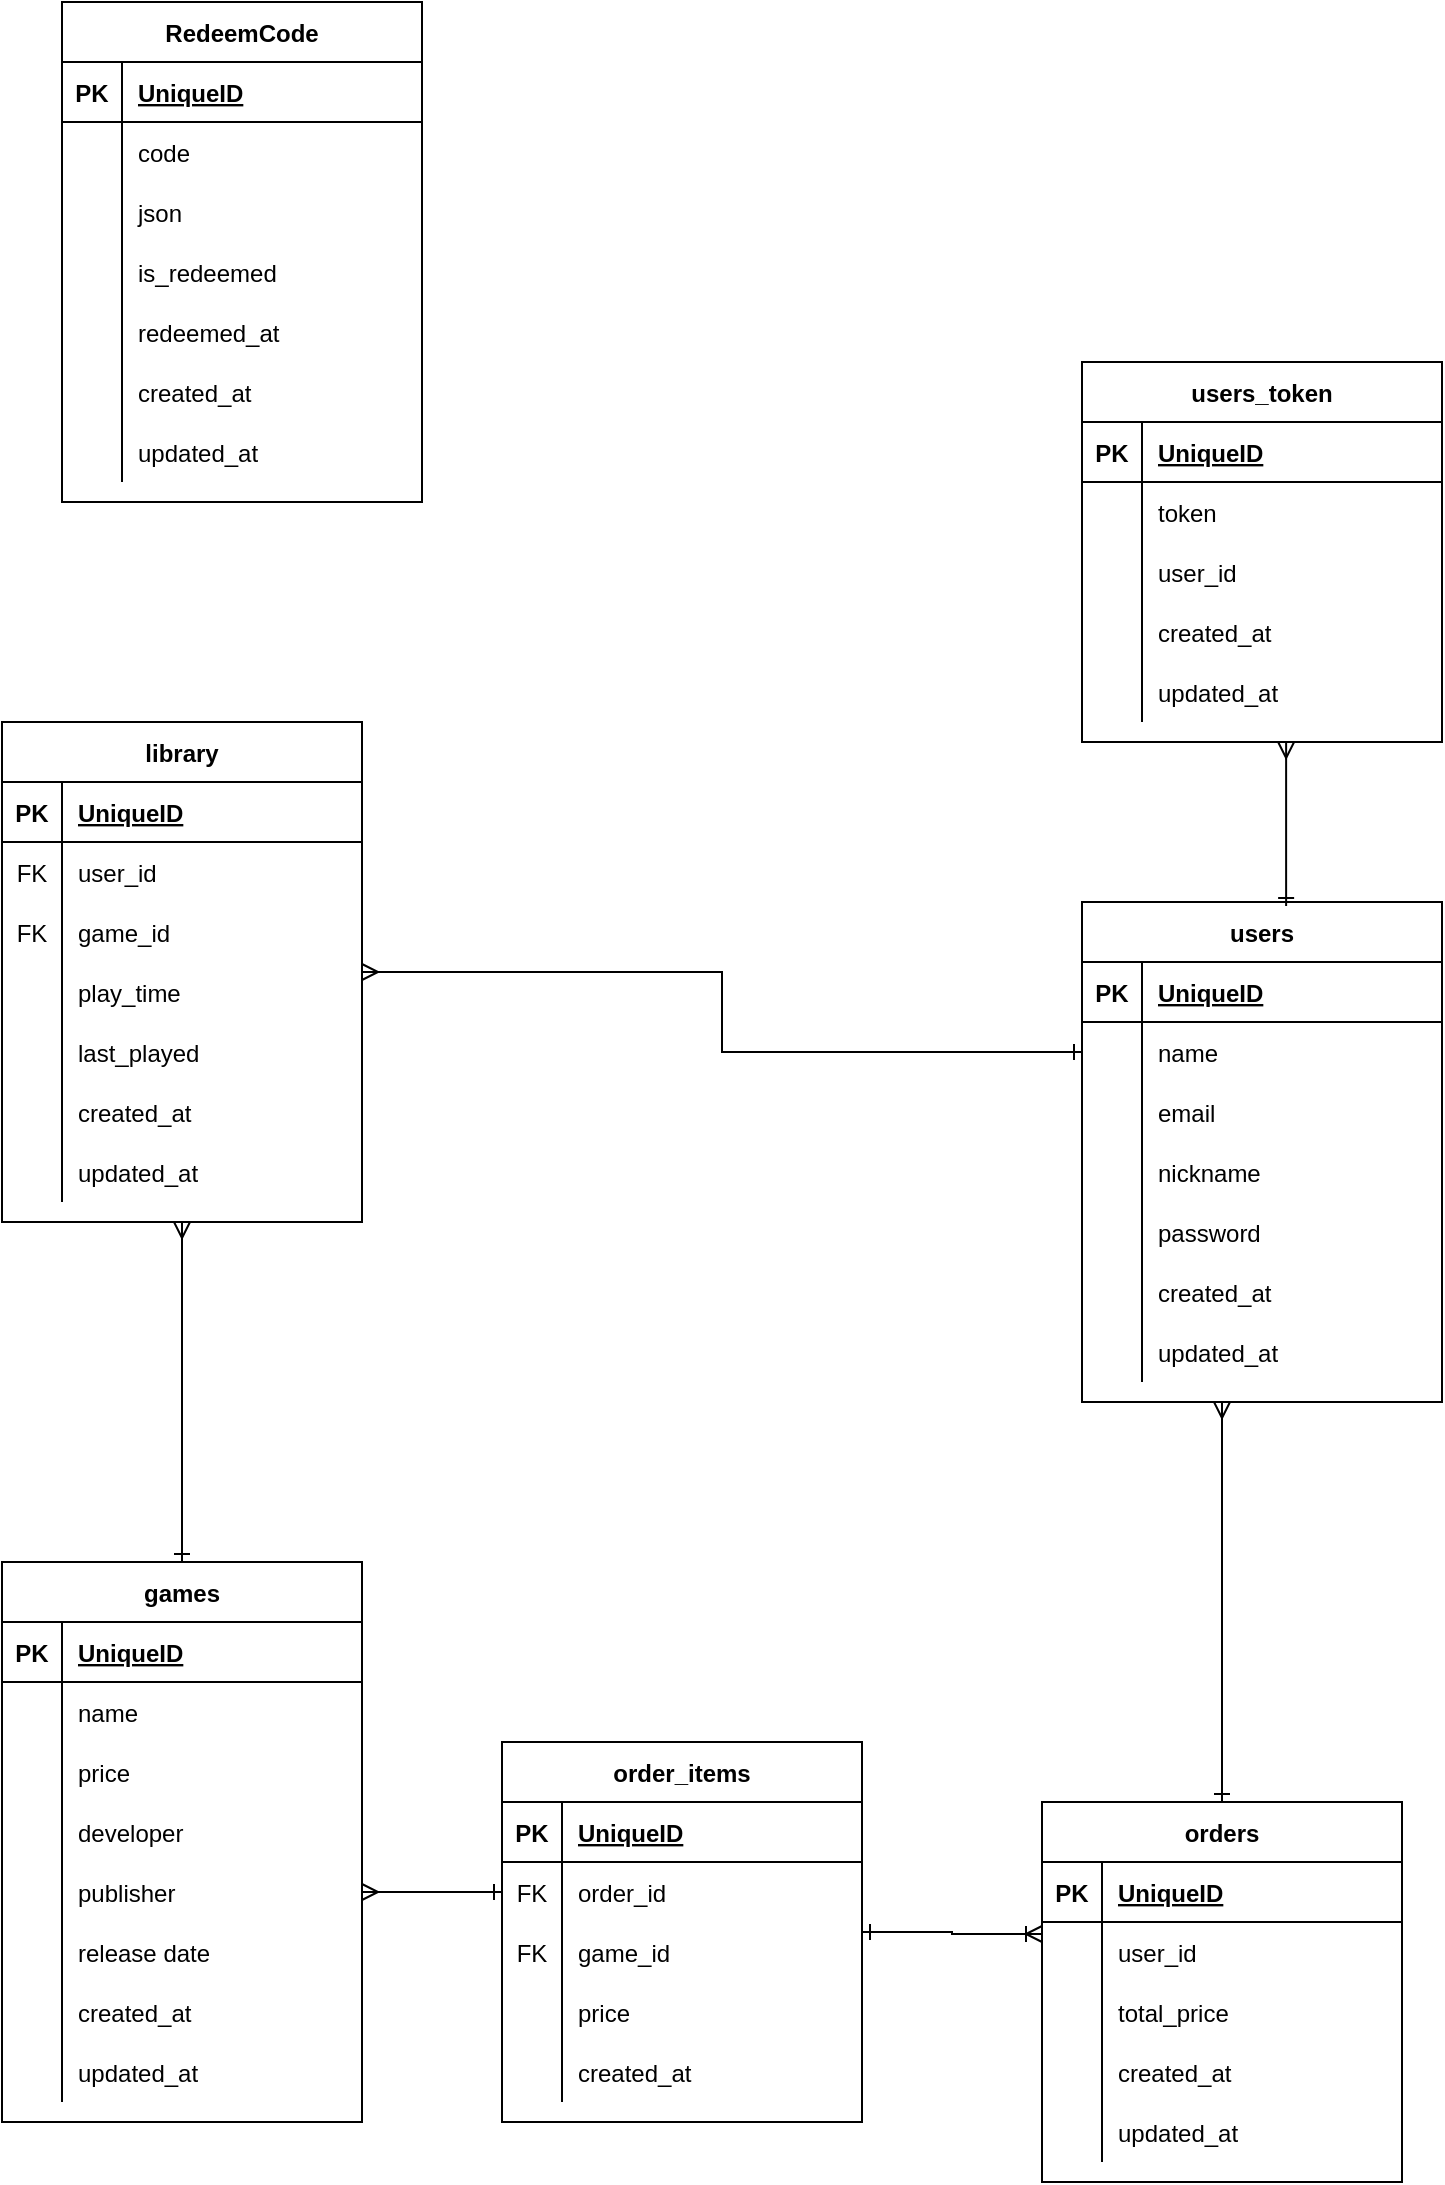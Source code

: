 <mxfile version="14.6.13" type="device"><diagram id="R2lEEEUBdFMjLlhIrx00" name="ER"><mxGraphModel dx="991" dy="1955" grid="1" gridSize="10" guides="1" tooltips="1" connect="1" arrows="1" fold="1" page="1" pageScale="1" pageWidth="850" pageHeight="1100" math="0" shadow="0" extFonts="Permanent Marker^https://fonts.googleapis.com/css?family=Permanent+Marker"><root><mxCell id="0"/><mxCell id="1" parent="0"/><mxCell id="RPmh9qJV6tZpuqH8C6-C-2" value="users" style="shape=table;startSize=30;container=1;collapsible=1;childLayout=tableLayout;fixedRows=1;rowLines=0;fontStyle=1;align=center;resizeLast=1;" parent="1" vertex="1"><mxGeometry x="610" y="200" width="180" height="250" as="geometry"/></mxCell><mxCell id="RPmh9qJV6tZpuqH8C6-C-3" value="" style="shape=partialRectangle;collapsible=0;dropTarget=0;pointerEvents=0;fillColor=none;top=0;left=0;bottom=1;right=0;points=[[0,0.5],[1,0.5]];portConstraint=eastwest;" parent="RPmh9qJV6tZpuqH8C6-C-2" vertex="1"><mxGeometry y="30" width="180" height="30" as="geometry"/></mxCell><mxCell id="RPmh9qJV6tZpuqH8C6-C-4" value="PK" style="shape=partialRectangle;connectable=0;fillColor=none;top=0;left=0;bottom=0;right=0;fontStyle=1;overflow=hidden;" parent="RPmh9qJV6tZpuqH8C6-C-3" vertex="1"><mxGeometry width="30" height="30" as="geometry"/></mxCell><mxCell id="RPmh9qJV6tZpuqH8C6-C-5" value="UniqueID" style="shape=partialRectangle;connectable=0;fillColor=none;top=0;left=0;bottom=0;right=0;align=left;spacingLeft=6;fontStyle=5;overflow=hidden;" parent="RPmh9qJV6tZpuqH8C6-C-3" vertex="1"><mxGeometry x="30" width="150" height="30" as="geometry"/></mxCell><mxCell id="RPmh9qJV6tZpuqH8C6-C-6" value="" style="shape=partialRectangle;collapsible=0;dropTarget=0;pointerEvents=0;fillColor=none;top=0;left=0;bottom=0;right=0;points=[[0,0.5],[1,0.5]];portConstraint=eastwest;" parent="RPmh9qJV6tZpuqH8C6-C-2" vertex="1"><mxGeometry y="60" width="180" height="30" as="geometry"/></mxCell><mxCell id="RPmh9qJV6tZpuqH8C6-C-7" value="" style="shape=partialRectangle;connectable=0;fillColor=none;top=0;left=0;bottom=0;right=0;editable=1;overflow=hidden;" parent="RPmh9qJV6tZpuqH8C6-C-6" vertex="1"><mxGeometry width="30" height="30" as="geometry"/></mxCell><mxCell id="RPmh9qJV6tZpuqH8C6-C-8" value="name" style="shape=partialRectangle;connectable=0;fillColor=none;top=0;left=0;bottom=0;right=0;align=left;spacingLeft=6;overflow=hidden;" parent="RPmh9qJV6tZpuqH8C6-C-6" vertex="1"><mxGeometry x="30" width="150" height="30" as="geometry"/></mxCell><mxCell id="RPmh9qJV6tZpuqH8C6-C-9" value="" style="shape=partialRectangle;collapsible=0;dropTarget=0;pointerEvents=0;fillColor=none;top=0;left=0;bottom=0;right=0;points=[[0,0.5],[1,0.5]];portConstraint=eastwest;" parent="RPmh9qJV6tZpuqH8C6-C-2" vertex="1"><mxGeometry y="90" width="180" height="30" as="geometry"/></mxCell><mxCell id="RPmh9qJV6tZpuqH8C6-C-10" value="" style="shape=partialRectangle;connectable=0;fillColor=none;top=0;left=0;bottom=0;right=0;editable=1;overflow=hidden;" parent="RPmh9qJV6tZpuqH8C6-C-9" vertex="1"><mxGeometry width="30" height="30" as="geometry"/></mxCell><mxCell id="RPmh9qJV6tZpuqH8C6-C-11" value="email" style="shape=partialRectangle;connectable=0;fillColor=none;top=0;left=0;bottom=0;right=0;align=left;spacingLeft=6;overflow=hidden;" parent="RPmh9qJV6tZpuqH8C6-C-9" vertex="1"><mxGeometry x="30" width="150" height="30" as="geometry"/></mxCell><mxCell id="RPmh9qJV6tZpuqH8C6-C-12" value="" style="shape=partialRectangle;collapsible=0;dropTarget=0;pointerEvents=0;fillColor=none;top=0;left=0;bottom=0;right=0;points=[[0,0.5],[1,0.5]];portConstraint=eastwest;" parent="RPmh9qJV6tZpuqH8C6-C-2" vertex="1"><mxGeometry y="120" width="180" height="30" as="geometry"/></mxCell><mxCell id="RPmh9qJV6tZpuqH8C6-C-13" value="" style="shape=partialRectangle;connectable=0;fillColor=none;top=0;left=0;bottom=0;right=0;editable=1;overflow=hidden;" parent="RPmh9qJV6tZpuqH8C6-C-12" vertex="1"><mxGeometry width="30" height="30" as="geometry"/></mxCell><mxCell id="RPmh9qJV6tZpuqH8C6-C-14" value="nickname" style="shape=partialRectangle;connectable=0;fillColor=none;top=0;left=0;bottom=0;right=0;align=left;spacingLeft=6;overflow=hidden;" parent="RPmh9qJV6tZpuqH8C6-C-12" vertex="1"><mxGeometry x="30" width="150" height="30" as="geometry"/></mxCell><mxCell id="RPmh9qJV6tZpuqH8C6-C-15" value="" style="shape=partialRectangle;collapsible=0;dropTarget=0;pointerEvents=0;fillColor=none;top=0;left=0;bottom=0;right=0;points=[[0,0.5],[1,0.5]];portConstraint=eastwest;" parent="RPmh9qJV6tZpuqH8C6-C-2" vertex="1"><mxGeometry y="150" width="180" height="30" as="geometry"/></mxCell><mxCell id="RPmh9qJV6tZpuqH8C6-C-16" value="" style="shape=partialRectangle;connectable=0;fillColor=none;top=0;left=0;bottom=0;right=0;editable=1;overflow=hidden;" parent="RPmh9qJV6tZpuqH8C6-C-15" vertex="1"><mxGeometry width="30" height="30" as="geometry"/></mxCell><mxCell id="RPmh9qJV6tZpuqH8C6-C-17" value="password" style="shape=partialRectangle;connectable=0;fillColor=none;top=0;left=0;bottom=0;right=0;align=left;spacingLeft=6;overflow=hidden;" parent="RPmh9qJV6tZpuqH8C6-C-15" vertex="1"><mxGeometry x="30" width="150" height="30" as="geometry"/></mxCell><mxCell id="RPmh9qJV6tZpuqH8C6-C-18" value="" style="shape=partialRectangle;collapsible=0;dropTarget=0;pointerEvents=0;fillColor=none;top=0;left=0;bottom=0;right=0;points=[[0,0.5],[1,0.5]];portConstraint=eastwest;" parent="RPmh9qJV6tZpuqH8C6-C-2" vertex="1"><mxGeometry y="180" width="180" height="30" as="geometry"/></mxCell><mxCell id="RPmh9qJV6tZpuqH8C6-C-19" value="" style="shape=partialRectangle;connectable=0;fillColor=none;top=0;left=0;bottom=0;right=0;editable=1;overflow=hidden;" parent="RPmh9qJV6tZpuqH8C6-C-18" vertex="1"><mxGeometry width="30" height="30" as="geometry"/></mxCell><mxCell id="RPmh9qJV6tZpuqH8C6-C-20" value="created_at" style="shape=partialRectangle;connectable=0;fillColor=none;top=0;left=0;bottom=0;right=0;align=left;spacingLeft=6;overflow=hidden;" parent="RPmh9qJV6tZpuqH8C6-C-18" vertex="1"><mxGeometry x="30" width="150" height="30" as="geometry"/></mxCell><mxCell id="RPmh9qJV6tZpuqH8C6-C-21" value="" style="shape=partialRectangle;collapsible=0;dropTarget=0;pointerEvents=0;fillColor=none;top=0;left=0;bottom=0;right=0;points=[[0,0.5],[1,0.5]];portConstraint=eastwest;" parent="RPmh9qJV6tZpuqH8C6-C-2" vertex="1"><mxGeometry y="210" width="180" height="30" as="geometry"/></mxCell><mxCell id="RPmh9qJV6tZpuqH8C6-C-22" value="" style="shape=partialRectangle;connectable=0;fillColor=none;top=0;left=0;bottom=0;right=0;editable=1;overflow=hidden;" parent="RPmh9qJV6tZpuqH8C6-C-21" vertex="1"><mxGeometry width="30" height="30" as="geometry"/></mxCell><mxCell id="RPmh9qJV6tZpuqH8C6-C-23" value="updated_at" style="shape=partialRectangle;connectable=0;fillColor=none;top=0;left=0;bottom=0;right=0;align=left;spacingLeft=6;overflow=hidden;" parent="RPmh9qJV6tZpuqH8C6-C-21" vertex="1"><mxGeometry x="30" width="150" height="30" as="geometry"/></mxCell><mxCell id="RPmh9qJV6tZpuqH8C6-C-27" value="games" style="shape=table;startSize=30;container=1;collapsible=1;childLayout=tableLayout;fixedRows=1;rowLines=0;fontStyle=1;align=center;resizeLast=1;" parent="1" vertex="1"><mxGeometry x="70" y="530" width="180" height="280" as="geometry"/></mxCell><mxCell id="RPmh9qJV6tZpuqH8C6-C-28" value="" style="shape=partialRectangle;collapsible=0;dropTarget=0;pointerEvents=0;fillColor=none;top=0;left=0;bottom=1;right=0;points=[[0,0.5],[1,0.5]];portConstraint=eastwest;" parent="RPmh9qJV6tZpuqH8C6-C-27" vertex="1"><mxGeometry y="30" width="180" height="30" as="geometry"/></mxCell><mxCell id="RPmh9qJV6tZpuqH8C6-C-29" value="PK" style="shape=partialRectangle;connectable=0;fillColor=none;top=0;left=0;bottom=0;right=0;fontStyle=1;overflow=hidden;" parent="RPmh9qJV6tZpuqH8C6-C-28" vertex="1"><mxGeometry width="30" height="30" as="geometry"/></mxCell><mxCell id="RPmh9qJV6tZpuqH8C6-C-30" value="UniqueID" style="shape=partialRectangle;connectable=0;fillColor=none;top=0;left=0;bottom=0;right=0;align=left;spacingLeft=6;fontStyle=5;overflow=hidden;" parent="RPmh9qJV6tZpuqH8C6-C-28" vertex="1"><mxGeometry x="30" width="150" height="30" as="geometry"/></mxCell><mxCell id="RPmh9qJV6tZpuqH8C6-C-31" value="" style="shape=partialRectangle;collapsible=0;dropTarget=0;pointerEvents=0;fillColor=none;top=0;left=0;bottom=0;right=0;points=[[0,0.5],[1,0.5]];portConstraint=eastwest;" parent="RPmh9qJV6tZpuqH8C6-C-27" vertex="1"><mxGeometry y="60" width="180" height="30" as="geometry"/></mxCell><mxCell id="RPmh9qJV6tZpuqH8C6-C-32" value="" style="shape=partialRectangle;connectable=0;fillColor=none;top=0;left=0;bottom=0;right=0;editable=1;overflow=hidden;" parent="RPmh9qJV6tZpuqH8C6-C-31" vertex="1"><mxGeometry width="30" height="30" as="geometry"/></mxCell><mxCell id="RPmh9qJV6tZpuqH8C6-C-33" value="name" style="shape=partialRectangle;connectable=0;fillColor=none;top=0;left=0;bottom=0;right=0;align=left;spacingLeft=6;overflow=hidden;" parent="RPmh9qJV6tZpuqH8C6-C-31" vertex="1"><mxGeometry x="30" width="150" height="30" as="geometry"/></mxCell><mxCell id="-KkoYirVz1mdpqQCEGXG-1" value="" style="shape=partialRectangle;collapsible=0;dropTarget=0;pointerEvents=0;fillColor=none;top=0;left=0;bottom=0;right=0;points=[[0,0.5],[1,0.5]];portConstraint=eastwest;" parent="RPmh9qJV6tZpuqH8C6-C-27" vertex="1"><mxGeometry y="90" width="180" height="30" as="geometry"/></mxCell><mxCell id="-KkoYirVz1mdpqQCEGXG-2" value="" style="shape=partialRectangle;connectable=0;fillColor=none;top=0;left=0;bottom=0;right=0;editable=1;overflow=hidden;" parent="-KkoYirVz1mdpqQCEGXG-1" vertex="1"><mxGeometry width="30" height="30" as="geometry"/></mxCell><mxCell id="-KkoYirVz1mdpqQCEGXG-3" value="price" style="shape=partialRectangle;connectable=0;fillColor=none;top=0;left=0;bottom=0;right=0;align=left;spacingLeft=6;overflow=hidden;" parent="-KkoYirVz1mdpqQCEGXG-1" vertex="1"><mxGeometry x="30" width="150" height="30" as="geometry"/></mxCell><mxCell id="RPmh9qJV6tZpuqH8C6-C-34" value="" style="shape=partialRectangle;collapsible=0;dropTarget=0;pointerEvents=0;fillColor=none;top=0;left=0;bottom=0;right=0;points=[[0,0.5],[1,0.5]];portConstraint=eastwest;" parent="RPmh9qJV6tZpuqH8C6-C-27" vertex="1"><mxGeometry y="120" width="180" height="30" as="geometry"/></mxCell><mxCell id="RPmh9qJV6tZpuqH8C6-C-35" value="" style="shape=partialRectangle;connectable=0;fillColor=none;top=0;left=0;bottom=0;right=0;editable=1;overflow=hidden;" parent="RPmh9qJV6tZpuqH8C6-C-34" vertex="1"><mxGeometry width="30" height="30" as="geometry"/></mxCell><mxCell id="RPmh9qJV6tZpuqH8C6-C-36" value="developer" style="shape=partialRectangle;connectable=0;fillColor=none;top=0;left=0;bottom=0;right=0;align=left;spacingLeft=6;overflow=hidden;" parent="RPmh9qJV6tZpuqH8C6-C-34" vertex="1"><mxGeometry x="30" width="150" height="30" as="geometry"/></mxCell><mxCell id="RPmh9qJV6tZpuqH8C6-C-37" value="" style="shape=partialRectangle;collapsible=0;dropTarget=0;pointerEvents=0;fillColor=none;top=0;left=0;bottom=0;right=0;points=[[0,0.5],[1,0.5]];portConstraint=eastwest;" parent="RPmh9qJV6tZpuqH8C6-C-27" vertex="1"><mxGeometry y="150" width="180" height="30" as="geometry"/></mxCell><mxCell id="RPmh9qJV6tZpuqH8C6-C-38" value="" style="shape=partialRectangle;connectable=0;fillColor=none;top=0;left=0;bottom=0;right=0;editable=1;overflow=hidden;" parent="RPmh9qJV6tZpuqH8C6-C-37" vertex="1"><mxGeometry width="30" height="30" as="geometry"/></mxCell><mxCell id="RPmh9qJV6tZpuqH8C6-C-39" value="publisher" style="shape=partialRectangle;connectable=0;fillColor=none;top=0;left=0;bottom=0;right=0;align=left;spacingLeft=6;overflow=hidden;" parent="RPmh9qJV6tZpuqH8C6-C-37" vertex="1"><mxGeometry x="30" width="150" height="30" as="geometry"/></mxCell><mxCell id="RPmh9qJV6tZpuqH8C6-C-40" value="" style="shape=partialRectangle;collapsible=0;dropTarget=0;pointerEvents=0;fillColor=none;top=0;left=0;bottom=0;right=0;points=[[0,0.5],[1,0.5]];portConstraint=eastwest;" parent="RPmh9qJV6tZpuqH8C6-C-27" vertex="1"><mxGeometry y="180" width="180" height="30" as="geometry"/></mxCell><mxCell id="RPmh9qJV6tZpuqH8C6-C-41" value="" style="shape=partialRectangle;connectable=0;fillColor=none;top=0;left=0;bottom=0;right=0;editable=1;overflow=hidden;" parent="RPmh9qJV6tZpuqH8C6-C-40" vertex="1"><mxGeometry width="30" height="30" as="geometry"/></mxCell><mxCell id="RPmh9qJV6tZpuqH8C6-C-42" value="release date" style="shape=partialRectangle;connectable=0;fillColor=none;top=0;left=0;bottom=0;right=0;align=left;spacingLeft=6;overflow=hidden;" parent="RPmh9qJV6tZpuqH8C6-C-40" vertex="1"><mxGeometry x="30" width="150" height="30" as="geometry"/></mxCell><mxCell id="RPmh9qJV6tZpuqH8C6-C-49" value="" style="shape=partialRectangle;collapsible=0;dropTarget=0;pointerEvents=0;fillColor=none;top=0;left=0;bottom=0;right=0;points=[[0,0.5],[1,0.5]];portConstraint=eastwest;" parent="RPmh9qJV6tZpuqH8C6-C-27" vertex="1"><mxGeometry y="210" width="180" height="30" as="geometry"/></mxCell><mxCell id="RPmh9qJV6tZpuqH8C6-C-50" value="" style="shape=partialRectangle;connectable=0;fillColor=none;top=0;left=0;bottom=0;right=0;editable=1;overflow=hidden;" parent="RPmh9qJV6tZpuqH8C6-C-49" vertex="1"><mxGeometry width="30" height="30" as="geometry"/></mxCell><mxCell id="RPmh9qJV6tZpuqH8C6-C-51" value="created_at" style="shape=partialRectangle;connectable=0;fillColor=none;top=0;left=0;bottom=0;right=0;align=left;spacingLeft=6;overflow=hidden;" parent="RPmh9qJV6tZpuqH8C6-C-49" vertex="1"><mxGeometry x="30" width="150" height="30" as="geometry"/></mxCell><mxCell id="RPmh9qJV6tZpuqH8C6-C-52" value="" style="shape=partialRectangle;collapsible=0;dropTarget=0;pointerEvents=0;fillColor=none;top=0;left=0;bottom=0;right=0;points=[[0,0.5],[1,0.5]];portConstraint=eastwest;" parent="RPmh9qJV6tZpuqH8C6-C-27" vertex="1"><mxGeometry y="240" width="180" height="30" as="geometry"/></mxCell><mxCell id="RPmh9qJV6tZpuqH8C6-C-53" value="" style="shape=partialRectangle;connectable=0;fillColor=none;top=0;left=0;bottom=0;right=0;editable=1;overflow=hidden;" parent="RPmh9qJV6tZpuqH8C6-C-52" vertex="1"><mxGeometry width="30" height="30" as="geometry"/></mxCell><mxCell id="RPmh9qJV6tZpuqH8C6-C-54" value="updated_at" style="shape=partialRectangle;connectable=0;fillColor=none;top=0;left=0;bottom=0;right=0;align=left;spacingLeft=6;overflow=hidden;" parent="RPmh9qJV6tZpuqH8C6-C-52" vertex="1"><mxGeometry x="30" width="150" height="30" as="geometry"/></mxCell><mxCell id="RPmh9qJV6tZpuqH8C6-C-68" style="edgeStyle=orthogonalEdgeStyle;rounded=0;orthogonalLoop=1;jettySize=auto;html=1;endArrow=ERone;endFill=0;startArrow=ERmany;startFill=0;" parent="1" source="RPmh9qJV6tZpuqH8C6-C-55" target="RPmh9qJV6tZpuqH8C6-C-6" edge="1"><mxGeometry relative="1" as="geometry"/></mxCell><mxCell id="RPmh9qJV6tZpuqH8C6-C-70" style="edgeStyle=orthogonalEdgeStyle;rounded=0;orthogonalLoop=1;jettySize=auto;html=1;entryX=0.5;entryY=0;entryDx=0;entryDy=0;startArrow=ERmany;startFill=0;endArrow=ERone;endFill=0;" parent="1" source="RPmh9qJV6tZpuqH8C6-C-55" target="RPmh9qJV6tZpuqH8C6-C-27" edge="1"><mxGeometry relative="1" as="geometry"/></mxCell><mxCell id="RPmh9qJV6tZpuqH8C6-C-55" value="library" style="shape=table;startSize=30;container=1;collapsible=1;childLayout=tableLayout;fixedRows=1;rowLines=0;fontStyle=1;align=center;resizeLast=1;" parent="1" vertex="1"><mxGeometry x="70" y="110" width="180" height="250" as="geometry"/></mxCell><mxCell id="RPmh9qJV6tZpuqH8C6-C-56" value="" style="shape=partialRectangle;collapsible=0;dropTarget=0;pointerEvents=0;fillColor=none;top=0;left=0;bottom=1;right=0;points=[[0,0.5],[1,0.5]];portConstraint=eastwest;" parent="RPmh9qJV6tZpuqH8C6-C-55" vertex="1"><mxGeometry y="30" width="180" height="30" as="geometry"/></mxCell><mxCell id="RPmh9qJV6tZpuqH8C6-C-57" value="PK" style="shape=partialRectangle;connectable=0;fillColor=none;top=0;left=0;bottom=0;right=0;fontStyle=1;overflow=hidden;" parent="RPmh9qJV6tZpuqH8C6-C-56" vertex="1"><mxGeometry width="30" height="30" as="geometry"/></mxCell><mxCell id="RPmh9qJV6tZpuqH8C6-C-58" value="UniqueID" style="shape=partialRectangle;connectable=0;fillColor=none;top=0;left=0;bottom=0;right=0;align=left;spacingLeft=6;fontStyle=5;overflow=hidden;" parent="RPmh9qJV6tZpuqH8C6-C-56" vertex="1"><mxGeometry x="30" width="150" height="30" as="geometry"/></mxCell><mxCell id="RPmh9qJV6tZpuqH8C6-C-59" value="" style="shape=partialRectangle;collapsible=0;dropTarget=0;pointerEvents=0;fillColor=none;top=0;left=0;bottom=0;right=0;points=[[0,0.5],[1,0.5]];portConstraint=eastwest;" parent="RPmh9qJV6tZpuqH8C6-C-55" vertex="1"><mxGeometry y="60" width="180" height="30" as="geometry"/></mxCell><mxCell id="RPmh9qJV6tZpuqH8C6-C-60" value="FK" style="shape=partialRectangle;connectable=0;fillColor=none;top=0;left=0;bottom=0;right=0;editable=1;overflow=hidden;" parent="RPmh9qJV6tZpuqH8C6-C-59" vertex="1"><mxGeometry width="30" height="30" as="geometry"/></mxCell><mxCell id="RPmh9qJV6tZpuqH8C6-C-61" value="user_id" style="shape=partialRectangle;connectable=0;fillColor=none;top=0;left=0;bottom=0;right=0;align=left;spacingLeft=6;overflow=hidden;" parent="RPmh9qJV6tZpuqH8C6-C-59" vertex="1"><mxGeometry x="30" width="150" height="30" as="geometry"/></mxCell><mxCell id="325c5sc5jSYc2aqPiSlm-1" value="" style="shape=partialRectangle;collapsible=0;dropTarget=0;pointerEvents=0;fillColor=none;top=0;left=0;bottom=0;right=0;points=[[0,0.5],[1,0.5]];portConstraint=eastwest;" vertex="1" parent="RPmh9qJV6tZpuqH8C6-C-55"><mxGeometry y="90" width="180" height="30" as="geometry"/></mxCell><mxCell id="325c5sc5jSYc2aqPiSlm-2" value="FK" style="shape=partialRectangle;connectable=0;fillColor=none;top=0;left=0;bottom=0;right=0;editable=1;overflow=hidden;" vertex="1" parent="325c5sc5jSYc2aqPiSlm-1"><mxGeometry width="30" height="30" as="geometry"/></mxCell><mxCell id="325c5sc5jSYc2aqPiSlm-3" value="game_id" style="shape=partialRectangle;connectable=0;fillColor=none;top=0;left=0;bottom=0;right=0;align=left;spacingLeft=6;overflow=hidden;" vertex="1" parent="325c5sc5jSYc2aqPiSlm-1"><mxGeometry x="30" width="150" height="30" as="geometry"/></mxCell><mxCell id="325c5sc5jSYc2aqPiSlm-7" value="" style="shape=partialRectangle;collapsible=0;dropTarget=0;pointerEvents=0;fillColor=none;top=0;left=0;bottom=0;right=0;points=[[0,0.5],[1,0.5]];portConstraint=eastwest;" vertex="1" parent="RPmh9qJV6tZpuqH8C6-C-55"><mxGeometry y="120" width="180" height="30" as="geometry"/></mxCell><mxCell id="325c5sc5jSYc2aqPiSlm-8" value="" style="shape=partialRectangle;connectable=0;fillColor=none;top=0;left=0;bottom=0;right=0;editable=1;overflow=hidden;" vertex="1" parent="325c5sc5jSYc2aqPiSlm-7"><mxGeometry width="30" height="30" as="geometry"/></mxCell><mxCell id="325c5sc5jSYc2aqPiSlm-9" value="play_time" style="shape=partialRectangle;connectable=0;fillColor=none;top=0;left=0;bottom=0;right=0;align=left;spacingLeft=6;overflow=hidden;" vertex="1" parent="325c5sc5jSYc2aqPiSlm-7"><mxGeometry x="30" width="150" height="30" as="geometry"/></mxCell><mxCell id="325c5sc5jSYc2aqPiSlm-10" value="" style="shape=partialRectangle;collapsible=0;dropTarget=0;pointerEvents=0;fillColor=none;top=0;left=0;bottom=0;right=0;points=[[0,0.5],[1,0.5]];portConstraint=eastwest;" vertex="1" parent="RPmh9qJV6tZpuqH8C6-C-55"><mxGeometry y="150" width="180" height="30" as="geometry"/></mxCell><mxCell id="325c5sc5jSYc2aqPiSlm-11" value="" style="shape=partialRectangle;connectable=0;fillColor=none;top=0;left=0;bottom=0;right=0;editable=1;overflow=hidden;" vertex="1" parent="325c5sc5jSYc2aqPiSlm-10"><mxGeometry width="30" height="30" as="geometry"/></mxCell><mxCell id="325c5sc5jSYc2aqPiSlm-12" value="last_played" style="shape=partialRectangle;connectable=0;fillColor=none;top=0;left=0;bottom=0;right=0;align=left;spacingLeft=6;overflow=hidden;" vertex="1" parent="325c5sc5jSYc2aqPiSlm-10"><mxGeometry x="30" width="150" height="30" as="geometry"/></mxCell><mxCell id="RPmh9qJV6tZpuqH8C6-C-62" value="" style="shape=partialRectangle;collapsible=0;dropTarget=0;pointerEvents=0;fillColor=none;top=0;left=0;bottom=0;right=0;points=[[0,0.5],[1,0.5]];portConstraint=eastwest;" parent="RPmh9qJV6tZpuqH8C6-C-55" vertex="1"><mxGeometry y="180" width="180" height="30" as="geometry"/></mxCell><mxCell id="RPmh9qJV6tZpuqH8C6-C-63" value="" style="shape=partialRectangle;connectable=0;fillColor=none;top=0;left=0;bottom=0;right=0;editable=1;overflow=hidden;" parent="RPmh9qJV6tZpuqH8C6-C-62" vertex="1"><mxGeometry width="30" height="30" as="geometry"/></mxCell><mxCell id="RPmh9qJV6tZpuqH8C6-C-64" value="created_at" style="shape=partialRectangle;connectable=0;fillColor=none;top=0;left=0;bottom=0;right=0;align=left;spacingLeft=6;overflow=hidden;" parent="RPmh9qJV6tZpuqH8C6-C-62" vertex="1"><mxGeometry x="30" width="150" height="30" as="geometry"/></mxCell><mxCell id="325c5sc5jSYc2aqPiSlm-4" value="" style="shape=partialRectangle;collapsible=0;dropTarget=0;pointerEvents=0;fillColor=none;top=0;left=0;bottom=0;right=0;points=[[0,0.5],[1,0.5]];portConstraint=eastwest;" vertex="1" parent="RPmh9qJV6tZpuqH8C6-C-55"><mxGeometry y="210" width="180" height="30" as="geometry"/></mxCell><mxCell id="325c5sc5jSYc2aqPiSlm-5" value="" style="shape=partialRectangle;connectable=0;fillColor=none;top=0;left=0;bottom=0;right=0;editable=1;overflow=hidden;" vertex="1" parent="325c5sc5jSYc2aqPiSlm-4"><mxGeometry width="30" height="30" as="geometry"/></mxCell><mxCell id="325c5sc5jSYc2aqPiSlm-6" value="updated_at" style="shape=partialRectangle;connectable=0;fillColor=none;top=0;left=0;bottom=0;right=0;align=left;spacingLeft=6;overflow=hidden;" vertex="1" parent="325c5sc5jSYc2aqPiSlm-4"><mxGeometry x="30" width="150" height="30" as="geometry"/></mxCell><mxCell id="RPmh9qJV6tZpuqH8C6-C-100" style="edgeStyle=orthogonalEdgeStyle;rounded=0;orthogonalLoop=1;jettySize=auto;html=1;entryX=0.567;entryY=0.008;entryDx=0;entryDy=0;entryPerimeter=0;startArrow=ERmany;startFill=0;endArrow=ERone;endFill=0;" parent="1" source="RPmh9qJV6tZpuqH8C6-C-84" target="RPmh9qJV6tZpuqH8C6-C-2" edge="1"><mxGeometry relative="1" as="geometry"><Array as="points"><mxPoint x="712" y="90"/><mxPoint x="712" y="90"/></Array></mxGeometry></mxCell><mxCell id="RPmh9qJV6tZpuqH8C6-C-84" value="users_token" style="shape=table;startSize=30;container=1;collapsible=1;childLayout=tableLayout;fixedRows=1;rowLines=0;fontStyle=1;align=center;resizeLast=1;" parent="1" vertex="1"><mxGeometry x="610" y="-70" width="180" height="190" as="geometry"/></mxCell><mxCell id="RPmh9qJV6tZpuqH8C6-C-85" value="" style="shape=partialRectangle;collapsible=0;dropTarget=0;pointerEvents=0;fillColor=none;top=0;left=0;bottom=1;right=0;points=[[0,0.5],[1,0.5]];portConstraint=eastwest;" parent="RPmh9qJV6tZpuqH8C6-C-84" vertex="1"><mxGeometry y="30" width="180" height="30" as="geometry"/></mxCell><mxCell id="RPmh9qJV6tZpuqH8C6-C-86" value="PK" style="shape=partialRectangle;connectable=0;fillColor=none;top=0;left=0;bottom=0;right=0;fontStyle=1;overflow=hidden;" parent="RPmh9qJV6tZpuqH8C6-C-85" vertex="1"><mxGeometry width="30" height="30" as="geometry"/></mxCell><mxCell id="RPmh9qJV6tZpuqH8C6-C-87" value="UniqueID" style="shape=partialRectangle;connectable=0;fillColor=none;top=0;left=0;bottom=0;right=0;align=left;spacingLeft=6;fontStyle=5;overflow=hidden;" parent="RPmh9qJV6tZpuqH8C6-C-85" vertex="1"><mxGeometry x="30" width="150" height="30" as="geometry"/></mxCell><mxCell id="RPmh9qJV6tZpuqH8C6-C-88" value="" style="shape=partialRectangle;collapsible=0;dropTarget=0;pointerEvents=0;fillColor=none;top=0;left=0;bottom=0;right=0;points=[[0,0.5],[1,0.5]];portConstraint=eastwest;" parent="RPmh9qJV6tZpuqH8C6-C-84" vertex="1"><mxGeometry y="60" width="180" height="30" as="geometry"/></mxCell><mxCell id="RPmh9qJV6tZpuqH8C6-C-89" value="" style="shape=partialRectangle;connectable=0;fillColor=none;top=0;left=0;bottom=0;right=0;editable=1;overflow=hidden;" parent="RPmh9qJV6tZpuqH8C6-C-88" vertex="1"><mxGeometry width="30" height="30" as="geometry"/></mxCell><mxCell id="RPmh9qJV6tZpuqH8C6-C-90" value="token" style="shape=partialRectangle;connectable=0;fillColor=none;top=0;left=0;bottom=0;right=0;align=left;spacingLeft=6;overflow=hidden;" parent="RPmh9qJV6tZpuqH8C6-C-88" vertex="1"><mxGeometry x="30" width="150" height="30" as="geometry"/></mxCell><mxCell id="RPmh9qJV6tZpuqH8C6-C-91" value="" style="shape=partialRectangle;collapsible=0;dropTarget=0;pointerEvents=0;fillColor=none;top=0;left=0;bottom=0;right=0;points=[[0,0.5],[1,0.5]];portConstraint=eastwest;" parent="RPmh9qJV6tZpuqH8C6-C-84" vertex="1"><mxGeometry y="90" width="180" height="30" as="geometry"/></mxCell><mxCell id="RPmh9qJV6tZpuqH8C6-C-92" value="" style="shape=partialRectangle;connectable=0;fillColor=none;top=0;left=0;bottom=0;right=0;editable=1;overflow=hidden;" parent="RPmh9qJV6tZpuqH8C6-C-91" vertex="1"><mxGeometry width="30" height="30" as="geometry"/></mxCell><mxCell id="RPmh9qJV6tZpuqH8C6-C-93" value="user_id" style="shape=partialRectangle;connectable=0;fillColor=none;top=0;left=0;bottom=0;right=0;align=left;spacingLeft=6;overflow=hidden;" parent="RPmh9qJV6tZpuqH8C6-C-91" vertex="1"><mxGeometry x="30" width="150" height="30" as="geometry"/></mxCell><mxCell id="RPmh9qJV6tZpuqH8C6-C-94" value="" style="shape=partialRectangle;collapsible=0;dropTarget=0;pointerEvents=0;fillColor=none;top=0;left=0;bottom=0;right=0;points=[[0,0.5],[1,0.5]];portConstraint=eastwest;" parent="RPmh9qJV6tZpuqH8C6-C-84" vertex="1"><mxGeometry y="120" width="180" height="30" as="geometry"/></mxCell><mxCell id="RPmh9qJV6tZpuqH8C6-C-95" value="" style="shape=partialRectangle;connectable=0;fillColor=none;top=0;left=0;bottom=0;right=0;editable=1;overflow=hidden;" parent="RPmh9qJV6tZpuqH8C6-C-94" vertex="1"><mxGeometry width="30" height="30" as="geometry"/></mxCell><mxCell id="RPmh9qJV6tZpuqH8C6-C-96" value="created_at" style="shape=partialRectangle;connectable=0;fillColor=none;top=0;left=0;bottom=0;right=0;align=left;spacingLeft=6;overflow=hidden;" parent="RPmh9qJV6tZpuqH8C6-C-94" vertex="1"><mxGeometry x="30" width="150" height="30" as="geometry"/></mxCell><mxCell id="RPmh9qJV6tZpuqH8C6-C-97" value="" style="shape=partialRectangle;collapsible=0;dropTarget=0;pointerEvents=0;fillColor=none;top=0;left=0;bottom=0;right=0;points=[[0,0.5],[1,0.5]];portConstraint=eastwest;" parent="RPmh9qJV6tZpuqH8C6-C-84" vertex="1"><mxGeometry y="150" width="180" height="30" as="geometry"/></mxCell><mxCell id="RPmh9qJV6tZpuqH8C6-C-98" value="" style="shape=partialRectangle;connectable=0;fillColor=none;top=0;left=0;bottom=0;right=0;editable=1;overflow=hidden;" parent="RPmh9qJV6tZpuqH8C6-C-97" vertex="1"><mxGeometry width="30" height="30" as="geometry"/></mxCell><mxCell id="RPmh9qJV6tZpuqH8C6-C-99" value="updated_at" style="shape=partialRectangle;connectable=0;fillColor=none;top=0;left=0;bottom=0;right=0;align=left;spacingLeft=6;overflow=hidden;" parent="RPmh9qJV6tZpuqH8C6-C-97" vertex="1"><mxGeometry x="30" width="150" height="30" as="geometry"/></mxCell><mxCell id="325c5sc5jSYc2aqPiSlm-47" style="edgeStyle=orthogonalEdgeStyle;rounded=0;orthogonalLoop=1;jettySize=auto;html=1;startArrow=ERone;startFill=0;endArrow=ERmany;endFill=0;" edge="1" parent="1" source="325c5sc5jSYc2aqPiSlm-19"><mxGeometry relative="1" as="geometry"><mxPoint x="680" y="450" as="targetPoint"/></mxGeometry></mxCell><mxCell id="325c5sc5jSYc2aqPiSlm-19" value="orders" style="shape=table;startSize=30;container=1;collapsible=1;childLayout=tableLayout;fixedRows=1;rowLines=0;fontStyle=1;align=center;resizeLast=1;" vertex="1" parent="1"><mxGeometry x="590" y="650" width="180" height="190" as="geometry"/></mxCell><mxCell id="325c5sc5jSYc2aqPiSlm-20" value="" style="shape=partialRectangle;collapsible=0;dropTarget=0;pointerEvents=0;fillColor=none;top=0;left=0;bottom=1;right=0;points=[[0,0.5],[1,0.5]];portConstraint=eastwest;" vertex="1" parent="325c5sc5jSYc2aqPiSlm-19"><mxGeometry y="30" width="180" height="30" as="geometry"/></mxCell><mxCell id="325c5sc5jSYc2aqPiSlm-21" value="PK" style="shape=partialRectangle;connectable=0;fillColor=none;top=0;left=0;bottom=0;right=0;fontStyle=1;overflow=hidden;" vertex="1" parent="325c5sc5jSYc2aqPiSlm-20"><mxGeometry width="30" height="30" as="geometry"/></mxCell><mxCell id="325c5sc5jSYc2aqPiSlm-22" value="UniqueID" style="shape=partialRectangle;connectable=0;fillColor=none;top=0;left=0;bottom=0;right=0;align=left;spacingLeft=6;fontStyle=5;overflow=hidden;" vertex="1" parent="325c5sc5jSYc2aqPiSlm-20"><mxGeometry x="30" width="150" height="30" as="geometry"/></mxCell><mxCell id="325c5sc5jSYc2aqPiSlm-23" value="" style="shape=partialRectangle;collapsible=0;dropTarget=0;pointerEvents=0;fillColor=none;top=0;left=0;bottom=0;right=0;points=[[0,0.5],[1,0.5]];portConstraint=eastwest;" vertex="1" parent="325c5sc5jSYc2aqPiSlm-19"><mxGeometry y="60" width="180" height="30" as="geometry"/></mxCell><mxCell id="325c5sc5jSYc2aqPiSlm-24" value="" style="shape=partialRectangle;connectable=0;fillColor=none;top=0;left=0;bottom=0;right=0;editable=1;overflow=hidden;" vertex="1" parent="325c5sc5jSYc2aqPiSlm-23"><mxGeometry width="30" height="30" as="geometry"/></mxCell><mxCell id="325c5sc5jSYc2aqPiSlm-25" value="user_id" style="shape=partialRectangle;connectable=0;fillColor=none;top=0;left=0;bottom=0;right=0;align=left;spacingLeft=6;overflow=hidden;" vertex="1" parent="325c5sc5jSYc2aqPiSlm-23"><mxGeometry x="30" width="150" height="30" as="geometry"/></mxCell><mxCell id="325c5sc5jSYc2aqPiSlm-26" value="" style="shape=partialRectangle;collapsible=0;dropTarget=0;pointerEvents=0;fillColor=none;top=0;left=0;bottom=0;right=0;points=[[0,0.5],[1,0.5]];portConstraint=eastwest;" vertex="1" parent="325c5sc5jSYc2aqPiSlm-19"><mxGeometry y="90" width="180" height="30" as="geometry"/></mxCell><mxCell id="325c5sc5jSYc2aqPiSlm-27" value="" style="shape=partialRectangle;connectable=0;fillColor=none;top=0;left=0;bottom=0;right=0;editable=1;overflow=hidden;" vertex="1" parent="325c5sc5jSYc2aqPiSlm-26"><mxGeometry width="30" height="30" as="geometry"/></mxCell><mxCell id="325c5sc5jSYc2aqPiSlm-28" value="total_price" style="shape=partialRectangle;connectable=0;fillColor=none;top=0;left=0;bottom=0;right=0;align=left;spacingLeft=6;overflow=hidden;" vertex="1" parent="325c5sc5jSYc2aqPiSlm-26"><mxGeometry x="30" width="150" height="30" as="geometry"/></mxCell><mxCell id="325c5sc5jSYc2aqPiSlm-29" value="" style="shape=partialRectangle;collapsible=0;dropTarget=0;pointerEvents=0;fillColor=none;top=0;left=0;bottom=0;right=0;points=[[0,0.5],[1,0.5]];portConstraint=eastwest;" vertex="1" parent="325c5sc5jSYc2aqPiSlm-19"><mxGeometry y="120" width="180" height="30" as="geometry"/></mxCell><mxCell id="325c5sc5jSYc2aqPiSlm-30" value="" style="shape=partialRectangle;connectable=0;fillColor=none;top=0;left=0;bottom=0;right=0;editable=1;overflow=hidden;" vertex="1" parent="325c5sc5jSYc2aqPiSlm-29"><mxGeometry width="30" height="30" as="geometry"/></mxCell><mxCell id="325c5sc5jSYc2aqPiSlm-31" value="created_at" style="shape=partialRectangle;connectable=0;fillColor=none;top=0;left=0;bottom=0;right=0;align=left;spacingLeft=6;overflow=hidden;" vertex="1" parent="325c5sc5jSYc2aqPiSlm-29"><mxGeometry x="30" width="150" height="30" as="geometry"/></mxCell><mxCell id="325c5sc5jSYc2aqPiSlm-66" value="" style="shape=partialRectangle;collapsible=0;dropTarget=0;pointerEvents=0;fillColor=none;top=0;left=0;bottom=0;right=0;points=[[0,0.5],[1,0.5]];portConstraint=eastwest;" vertex="1" parent="325c5sc5jSYc2aqPiSlm-19"><mxGeometry y="150" width="180" height="30" as="geometry"/></mxCell><mxCell id="325c5sc5jSYc2aqPiSlm-67" value="" style="shape=partialRectangle;connectable=0;fillColor=none;top=0;left=0;bottom=0;right=0;editable=1;overflow=hidden;" vertex="1" parent="325c5sc5jSYc2aqPiSlm-66"><mxGeometry width="30" height="30" as="geometry"/></mxCell><mxCell id="325c5sc5jSYc2aqPiSlm-68" value="updated_at" style="shape=partialRectangle;connectable=0;fillColor=none;top=0;left=0;bottom=0;right=0;align=left;spacingLeft=6;overflow=hidden;" vertex="1" parent="325c5sc5jSYc2aqPiSlm-66"><mxGeometry x="30" width="150" height="30" as="geometry"/></mxCell><mxCell id="325c5sc5jSYc2aqPiSlm-45" style="edgeStyle=orthogonalEdgeStyle;rounded=0;orthogonalLoop=1;jettySize=auto;html=1;entryX=0;entryY=0.2;entryDx=0;entryDy=0;entryPerimeter=0;endArrow=ERoneToMany;endFill=0;startArrow=ERone;startFill=0;" edge="1" parent="1" source="325c5sc5jSYc2aqPiSlm-32" target="325c5sc5jSYc2aqPiSlm-23"><mxGeometry relative="1" as="geometry"/></mxCell><mxCell id="325c5sc5jSYc2aqPiSlm-32" value="order_items" style="shape=table;startSize=30;container=1;collapsible=1;childLayout=tableLayout;fixedRows=1;rowLines=0;fontStyle=1;align=center;resizeLast=1;" vertex="1" parent="1"><mxGeometry x="320" y="620" width="180" height="190" as="geometry"/></mxCell><mxCell id="325c5sc5jSYc2aqPiSlm-33" value="" style="shape=partialRectangle;collapsible=0;dropTarget=0;pointerEvents=0;fillColor=none;top=0;left=0;bottom=1;right=0;points=[[0,0.5],[1,0.5]];portConstraint=eastwest;" vertex="1" parent="325c5sc5jSYc2aqPiSlm-32"><mxGeometry y="30" width="180" height="30" as="geometry"/></mxCell><mxCell id="325c5sc5jSYc2aqPiSlm-34" value="PK" style="shape=partialRectangle;connectable=0;fillColor=none;top=0;left=0;bottom=0;right=0;fontStyle=1;overflow=hidden;" vertex="1" parent="325c5sc5jSYc2aqPiSlm-33"><mxGeometry width="30" height="30" as="geometry"/></mxCell><mxCell id="325c5sc5jSYc2aqPiSlm-35" value="UniqueID" style="shape=partialRectangle;connectable=0;fillColor=none;top=0;left=0;bottom=0;right=0;align=left;spacingLeft=6;fontStyle=5;overflow=hidden;" vertex="1" parent="325c5sc5jSYc2aqPiSlm-33"><mxGeometry x="30" width="150" height="30" as="geometry"/></mxCell><mxCell id="325c5sc5jSYc2aqPiSlm-36" value="" style="shape=partialRectangle;collapsible=0;dropTarget=0;pointerEvents=0;fillColor=none;top=0;left=0;bottom=0;right=0;points=[[0,0.5],[1,0.5]];portConstraint=eastwest;" vertex="1" parent="325c5sc5jSYc2aqPiSlm-32"><mxGeometry y="60" width="180" height="30" as="geometry"/></mxCell><mxCell id="325c5sc5jSYc2aqPiSlm-37" value="FK" style="shape=partialRectangle;connectable=0;fillColor=none;top=0;left=0;bottom=0;right=0;editable=1;overflow=hidden;" vertex="1" parent="325c5sc5jSYc2aqPiSlm-36"><mxGeometry width="30" height="30" as="geometry"/></mxCell><mxCell id="325c5sc5jSYc2aqPiSlm-38" value="order_id" style="shape=partialRectangle;connectable=0;fillColor=none;top=0;left=0;bottom=0;right=0;align=left;spacingLeft=6;overflow=hidden;" vertex="1" parent="325c5sc5jSYc2aqPiSlm-36"><mxGeometry x="30" width="150" height="30" as="geometry"/></mxCell><mxCell id="325c5sc5jSYc2aqPiSlm-39" value="" style="shape=partialRectangle;collapsible=0;dropTarget=0;pointerEvents=0;fillColor=none;top=0;left=0;bottom=0;right=0;points=[[0,0.5],[1,0.5]];portConstraint=eastwest;" vertex="1" parent="325c5sc5jSYc2aqPiSlm-32"><mxGeometry y="90" width="180" height="30" as="geometry"/></mxCell><mxCell id="325c5sc5jSYc2aqPiSlm-40" value="FK" style="shape=partialRectangle;connectable=0;fillColor=none;top=0;left=0;bottom=0;right=0;editable=1;overflow=hidden;" vertex="1" parent="325c5sc5jSYc2aqPiSlm-39"><mxGeometry width="30" height="30" as="geometry"/></mxCell><mxCell id="325c5sc5jSYc2aqPiSlm-41" value="game_id" style="shape=partialRectangle;connectable=0;fillColor=none;top=0;left=0;bottom=0;right=0;align=left;spacingLeft=6;overflow=hidden;" vertex="1" parent="325c5sc5jSYc2aqPiSlm-39"><mxGeometry x="30" width="150" height="30" as="geometry"/></mxCell><mxCell id="325c5sc5jSYc2aqPiSlm-60" value="" style="shape=partialRectangle;collapsible=0;dropTarget=0;pointerEvents=0;fillColor=none;top=0;left=0;bottom=0;right=0;points=[[0,0.5],[1,0.5]];portConstraint=eastwest;" vertex="1" parent="325c5sc5jSYc2aqPiSlm-32"><mxGeometry y="120" width="180" height="30" as="geometry"/></mxCell><mxCell id="325c5sc5jSYc2aqPiSlm-61" value="" style="shape=partialRectangle;connectable=0;fillColor=none;top=0;left=0;bottom=0;right=0;editable=1;overflow=hidden;" vertex="1" parent="325c5sc5jSYc2aqPiSlm-60"><mxGeometry width="30" height="30" as="geometry"/></mxCell><mxCell id="325c5sc5jSYc2aqPiSlm-62" value="price" style="shape=partialRectangle;connectable=0;fillColor=none;top=0;left=0;bottom=0;right=0;align=left;spacingLeft=6;overflow=hidden;" vertex="1" parent="325c5sc5jSYc2aqPiSlm-60"><mxGeometry x="30" width="150" height="30" as="geometry"/></mxCell><mxCell id="325c5sc5jSYc2aqPiSlm-63" value="" style="shape=partialRectangle;collapsible=0;dropTarget=0;pointerEvents=0;fillColor=none;top=0;left=0;bottom=0;right=0;points=[[0,0.5],[1,0.5]];portConstraint=eastwest;" vertex="1" parent="325c5sc5jSYc2aqPiSlm-32"><mxGeometry y="150" width="180" height="30" as="geometry"/></mxCell><mxCell id="325c5sc5jSYc2aqPiSlm-64" value="" style="shape=partialRectangle;connectable=0;fillColor=none;top=0;left=0;bottom=0;right=0;editable=1;overflow=hidden;" vertex="1" parent="325c5sc5jSYc2aqPiSlm-63"><mxGeometry width="30" height="30" as="geometry"/></mxCell><mxCell id="325c5sc5jSYc2aqPiSlm-65" value="created_at" style="shape=partialRectangle;connectable=0;fillColor=none;top=0;left=0;bottom=0;right=0;align=left;spacingLeft=6;overflow=hidden;" vertex="1" parent="325c5sc5jSYc2aqPiSlm-63"><mxGeometry x="30" width="150" height="30" as="geometry"/></mxCell><mxCell id="325c5sc5jSYc2aqPiSlm-46" style="edgeStyle=orthogonalEdgeStyle;rounded=0;orthogonalLoop=1;jettySize=auto;html=1;endArrow=ERmany;endFill=0;startArrow=ERone;startFill=0;" edge="1" parent="1" source="325c5sc5jSYc2aqPiSlm-36" target="RPmh9qJV6tZpuqH8C6-C-37"><mxGeometry relative="1" as="geometry"/></mxCell><mxCell id="325c5sc5jSYc2aqPiSlm-69" value="RedeemCode" style="shape=table;startSize=30;container=1;collapsible=1;childLayout=tableLayout;fixedRows=1;rowLines=0;fontStyle=1;align=center;resizeLast=1;" vertex="1" parent="1"><mxGeometry x="100" y="-250" width="180" height="250" as="geometry"/></mxCell><mxCell id="325c5sc5jSYc2aqPiSlm-70" value="" style="shape=partialRectangle;collapsible=0;dropTarget=0;pointerEvents=0;fillColor=none;top=0;left=0;bottom=1;right=0;points=[[0,0.5],[1,0.5]];portConstraint=eastwest;" vertex="1" parent="325c5sc5jSYc2aqPiSlm-69"><mxGeometry y="30" width="180" height="30" as="geometry"/></mxCell><mxCell id="325c5sc5jSYc2aqPiSlm-71" value="PK" style="shape=partialRectangle;connectable=0;fillColor=none;top=0;left=0;bottom=0;right=0;fontStyle=1;overflow=hidden;" vertex="1" parent="325c5sc5jSYc2aqPiSlm-70"><mxGeometry width="30" height="30" as="geometry"/></mxCell><mxCell id="325c5sc5jSYc2aqPiSlm-72" value="UniqueID" style="shape=partialRectangle;connectable=0;fillColor=none;top=0;left=0;bottom=0;right=0;align=left;spacingLeft=6;fontStyle=5;overflow=hidden;" vertex="1" parent="325c5sc5jSYc2aqPiSlm-70"><mxGeometry x="30" width="150" height="30" as="geometry"/></mxCell><mxCell id="325c5sc5jSYc2aqPiSlm-73" value="" style="shape=partialRectangle;collapsible=0;dropTarget=0;pointerEvents=0;fillColor=none;top=0;left=0;bottom=0;right=0;points=[[0,0.5],[1,0.5]];portConstraint=eastwest;" vertex="1" parent="325c5sc5jSYc2aqPiSlm-69"><mxGeometry y="60" width="180" height="30" as="geometry"/></mxCell><mxCell id="325c5sc5jSYc2aqPiSlm-74" value="" style="shape=partialRectangle;connectable=0;fillColor=none;top=0;left=0;bottom=0;right=0;editable=1;overflow=hidden;" vertex="1" parent="325c5sc5jSYc2aqPiSlm-73"><mxGeometry width="30" height="30" as="geometry"/></mxCell><mxCell id="325c5sc5jSYc2aqPiSlm-75" value="code" style="shape=partialRectangle;connectable=0;fillColor=none;top=0;left=0;bottom=0;right=0;align=left;spacingLeft=6;overflow=hidden;" vertex="1" parent="325c5sc5jSYc2aqPiSlm-73"><mxGeometry x="30" width="150" height="30" as="geometry"/></mxCell><mxCell id="325c5sc5jSYc2aqPiSlm-76" value="" style="shape=partialRectangle;collapsible=0;dropTarget=0;pointerEvents=0;fillColor=none;top=0;left=0;bottom=0;right=0;points=[[0,0.5],[1,0.5]];portConstraint=eastwest;" vertex="1" parent="325c5sc5jSYc2aqPiSlm-69"><mxGeometry y="90" width="180" height="30" as="geometry"/></mxCell><mxCell id="325c5sc5jSYc2aqPiSlm-77" value="" style="shape=partialRectangle;connectable=0;fillColor=none;top=0;left=0;bottom=0;right=0;editable=1;overflow=hidden;" vertex="1" parent="325c5sc5jSYc2aqPiSlm-76"><mxGeometry width="30" height="30" as="geometry"/></mxCell><mxCell id="325c5sc5jSYc2aqPiSlm-78" value="json" style="shape=partialRectangle;connectable=0;fillColor=none;top=0;left=0;bottom=0;right=0;align=left;spacingLeft=6;overflow=hidden;" vertex="1" parent="325c5sc5jSYc2aqPiSlm-76"><mxGeometry x="30" width="150" height="30" as="geometry"/></mxCell><mxCell id="325c5sc5jSYc2aqPiSlm-79" value="" style="shape=partialRectangle;collapsible=0;dropTarget=0;pointerEvents=0;fillColor=none;top=0;left=0;bottom=0;right=0;points=[[0,0.5],[1,0.5]];portConstraint=eastwest;" vertex="1" parent="325c5sc5jSYc2aqPiSlm-69"><mxGeometry y="120" width="180" height="30" as="geometry"/></mxCell><mxCell id="325c5sc5jSYc2aqPiSlm-80" value="" style="shape=partialRectangle;connectable=0;fillColor=none;top=0;left=0;bottom=0;right=0;editable=1;overflow=hidden;" vertex="1" parent="325c5sc5jSYc2aqPiSlm-79"><mxGeometry width="30" height="30" as="geometry"/></mxCell><mxCell id="325c5sc5jSYc2aqPiSlm-81" value="is_redeemed" style="shape=partialRectangle;connectable=0;fillColor=none;top=0;left=0;bottom=0;right=0;align=left;spacingLeft=6;overflow=hidden;" vertex="1" parent="325c5sc5jSYc2aqPiSlm-79"><mxGeometry x="30" width="150" height="30" as="geometry"/></mxCell><mxCell id="325c5sc5jSYc2aqPiSlm-82" value="" style="shape=partialRectangle;collapsible=0;dropTarget=0;pointerEvents=0;fillColor=none;top=0;left=0;bottom=0;right=0;points=[[0,0.5],[1,0.5]];portConstraint=eastwest;" vertex="1" parent="325c5sc5jSYc2aqPiSlm-69"><mxGeometry y="150" width="180" height="30" as="geometry"/></mxCell><mxCell id="325c5sc5jSYc2aqPiSlm-83" value="" style="shape=partialRectangle;connectable=0;fillColor=none;top=0;left=0;bottom=0;right=0;editable=1;overflow=hidden;" vertex="1" parent="325c5sc5jSYc2aqPiSlm-82"><mxGeometry width="30" height="30" as="geometry"/></mxCell><mxCell id="325c5sc5jSYc2aqPiSlm-84" value="redeemed_at" style="shape=partialRectangle;connectable=0;fillColor=none;top=0;left=0;bottom=0;right=0;align=left;spacingLeft=6;overflow=hidden;" vertex="1" parent="325c5sc5jSYc2aqPiSlm-82"><mxGeometry x="30" width="150" height="30" as="geometry"/></mxCell><mxCell id="325c5sc5jSYc2aqPiSlm-85" value="" style="shape=partialRectangle;collapsible=0;dropTarget=0;pointerEvents=0;fillColor=none;top=0;left=0;bottom=0;right=0;points=[[0,0.5],[1,0.5]];portConstraint=eastwest;" vertex="1" parent="325c5sc5jSYc2aqPiSlm-69"><mxGeometry y="180" width="180" height="30" as="geometry"/></mxCell><mxCell id="325c5sc5jSYc2aqPiSlm-86" value="" style="shape=partialRectangle;connectable=0;fillColor=none;top=0;left=0;bottom=0;right=0;editable=1;overflow=hidden;" vertex="1" parent="325c5sc5jSYc2aqPiSlm-85"><mxGeometry width="30" height="30" as="geometry"/></mxCell><mxCell id="325c5sc5jSYc2aqPiSlm-87" value="created_at" style="shape=partialRectangle;connectable=0;fillColor=none;top=0;left=0;bottom=0;right=0;align=left;spacingLeft=6;overflow=hidden;" vertex="1" parent="325c5sc5jSYc2aqPiSlm-85"><mxGeometry x="30" width="150" height="30" as="geometry"/></mxCell><mxCell id="325c5sc5jSYc2aqPiSlm-88" value="" style="shape=partialRectangle;collapsible=0;dropTarget=0;pointerEvents=0;fillColor=none;top=0;left=0;bottom=0;right=0;points=[[0,0.5],[1,0.5]];portConstraint=eastwest;" vertex="1" parent="325c5sc5jSYc2aqPiSlm-69"><mxGeometry y="210" width="180" height="30" as="geometry"/></mxCell><mxCell id="325c5sc5jSYc2aqPiSlm-89" value="" style="shape=partialRectangle;connectable=0;fillColor=none;top=0;left=0;bottom=0;right=0;editable=1;overflow=hidden;" vertex="1" parent="325c5sc5jSYc2aqPiSlm-88"><mxGeometry width="30" height="30" as="geometry"/></mxCell><mxCell id="325c5sc5jSYc2aqPiSlm-90" value="updated_at" style="shape=partialRectangle;connectable=0;fillColor=none;top=0;left=0;bottom=0;right=0;align=left;spacingLeft=6;overflow=hidden;" vertex="1" parent="325c5sc5jSYc2aqPiSlm-88"><mxGeometry x="30" width="150" height="30" as="geometry"/></mxCell></root></mxGraphModel></diagram></mxfile>